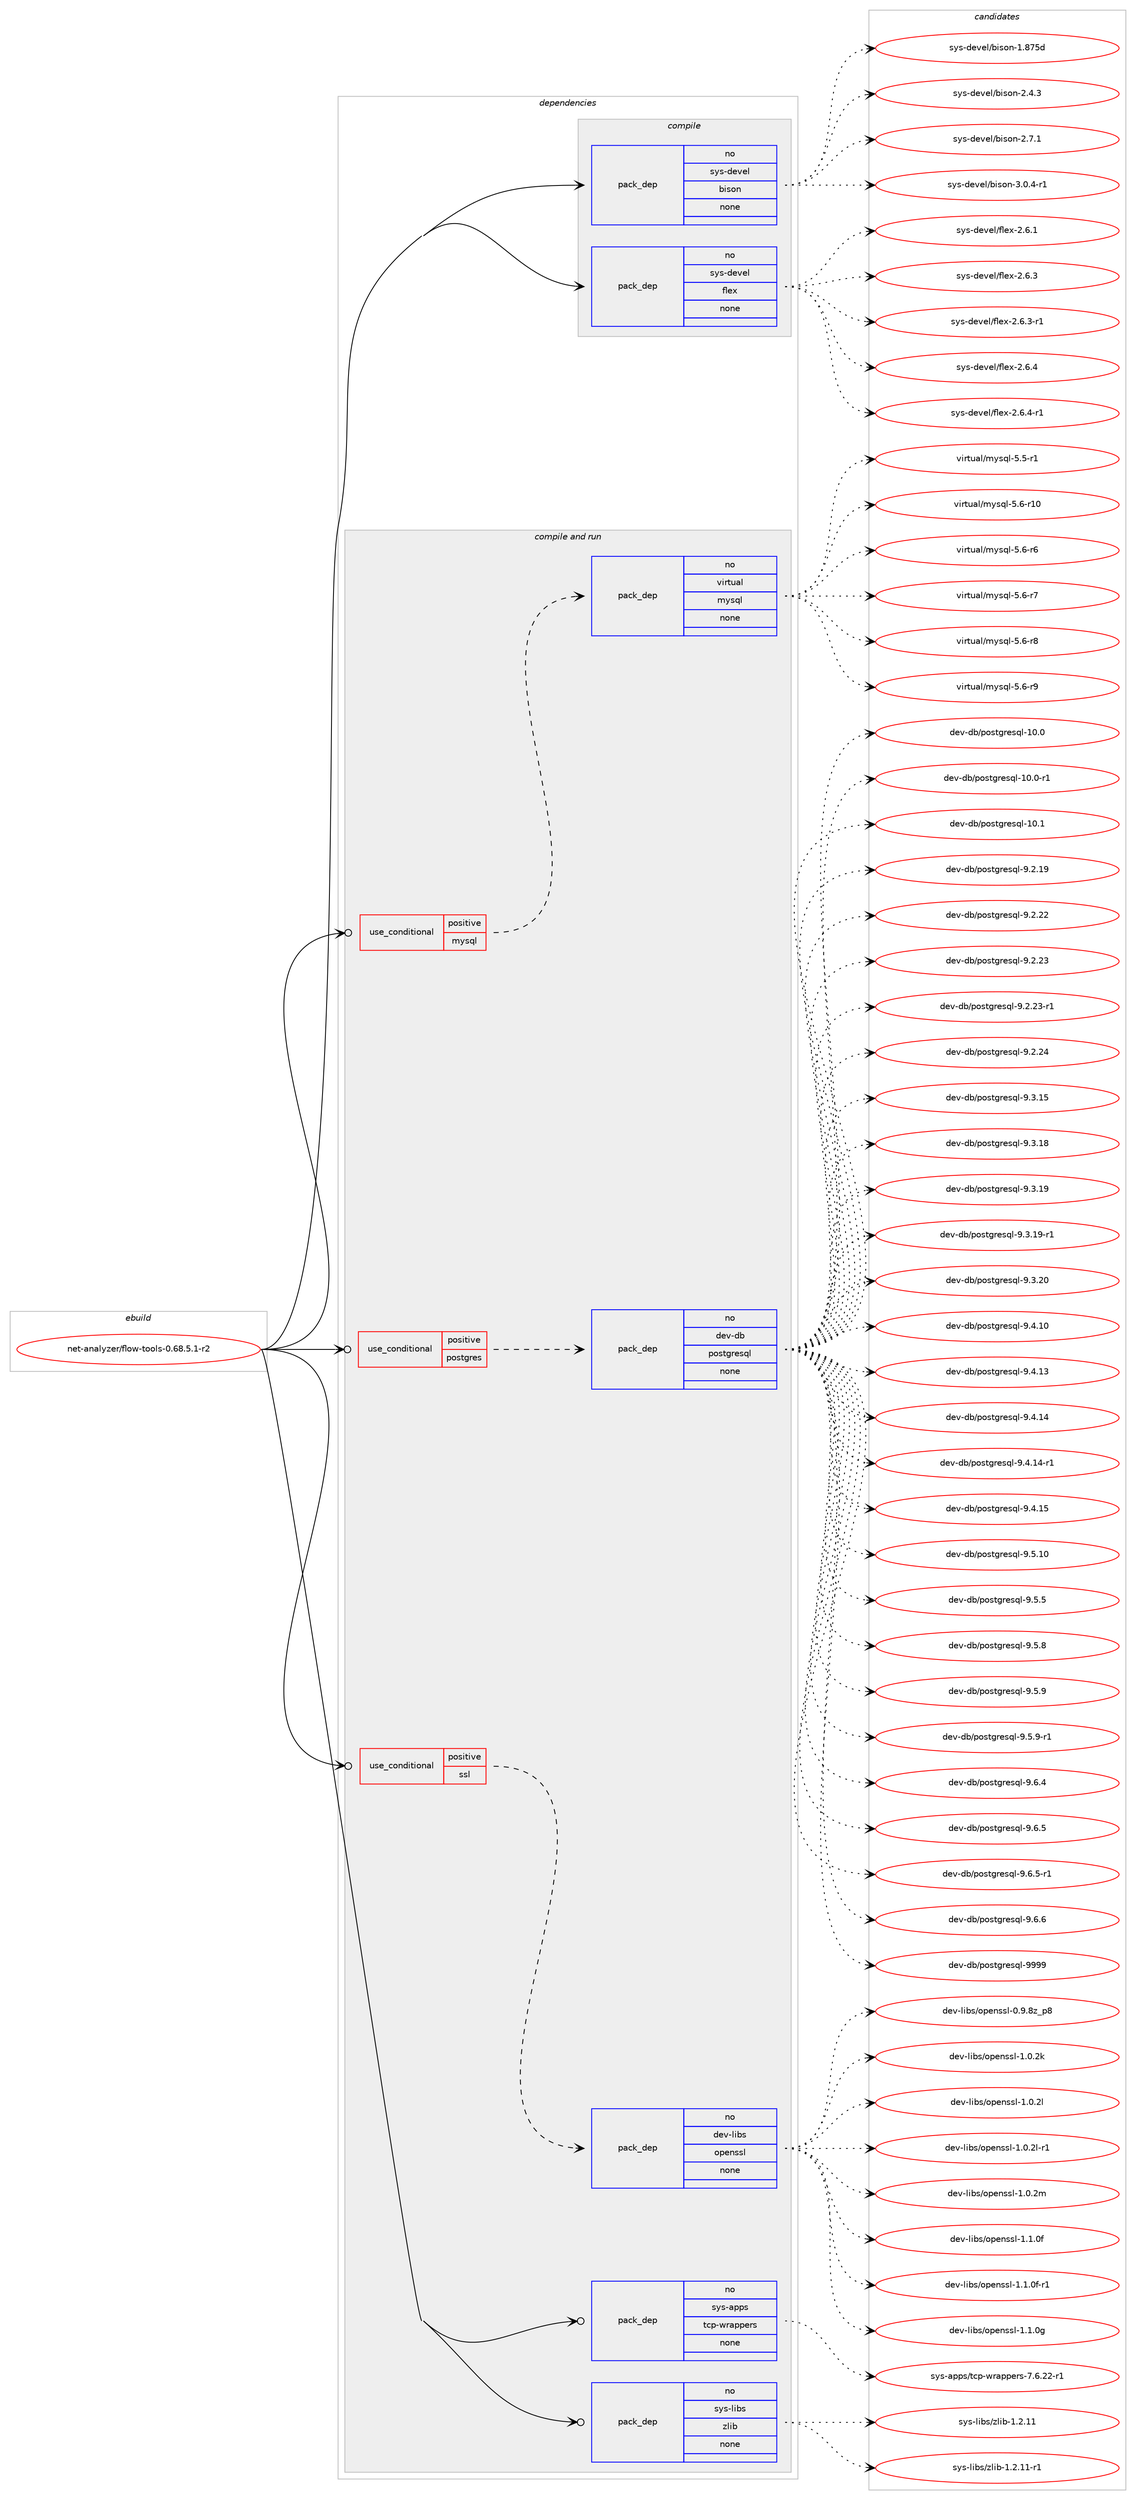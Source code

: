 digraph prolog {

# *************
# Graph options
# *************

newrank=true;
concentrate=true;
compound=true;
graph [rankdir=LR,fontname=Helvetica,fontsize=10,ranksep=1.5];#, ranksep=2.5, nodesep=0.2];
edge  [arrowhead=vee];
node  [fontname=Helvetica,fontsize=10];

# **********
# The ebuild
# **********

subgraph cluster_leftcol {
color=gray;
rank=same;
label=<<i>ebuild</i>>;
id [label="net-analyzer/flow-tools-0.68.5.1-r2", color=red, width=4, href="../net-analyzer/flow-tools-0.68.5.1-r2.svg"];
}

# ****************
# The dependencies
# ****************

subgraph cluster_midcol {
color=gray;
label=<<i>dependencies</i>>;
subgraph cluster_compile {
fillcolor="#eeeeee";
style=filled;
label=<<i>compile</i>>;
subgraph pack294289 {
dependency399317 [label=<<TABLE BORDER="0" CELLBORDER="1" CELLSPACING="0" CELLPADDING="4" WIDTH="220"><TR><TD ROWSPAN="6" CELLPADDING="30">pack_dep</TD></TR><TR><TD WIDTH="110">no</TD></TR><TR><TD>sys-devel</TD></TR><TR><TD>bison</TD></TR><TR><TD>none</TD></TR><TR><TD></TD></TR></TABLE>>, shape=none, color=blue];
}
id:e -> dependency399317:w [weight=20,style="solid",arrowhead="vee"];
subgraph pack294290 {
dependency399318 [label=<<TABLE BORDER="0" CELLBORDER="1" CELLSPACING="0" CELLPADDING="4" WIDTH="220"><TR><TD ROWSPAN="6" CELLPADDING="30">pack_dep</TD></TR><TR><TD WIDTH="110">no</TD></TR><TR><TD>sys-devel</TD></TR><TR><TD>flex</TD></TR><TR><TD>none</TD></TR><TR><TD></TD></TR></TABLE>>, shape=none, color=blue];
}
id:e -> dependency399318:w [weight=20,style="solid",arrowhead="vee"];
}
subgraph cluster_compileandrun {
fillcolor="#eeeeee";
style=filled;
label=<<i>compile and run</i>>;
subgraph cond98540 {
dependency399319 [label=<<TABLE BORDER="0" CELLBORDER="1" CELLSPACING="0" CELLPADDING="4"><TR><TD ROWSPAN="3" CELLPADDING="10">use_conditional</TD></TR><TR><TD>positive</TD></TR><TR><TD>mysql</TD></TR></TABLE>>, shape=none, color=red];
subgraph pack294291 {
dependency399320 [label=<<TABLE BORDER="0" CELLBORDER="1" CELLSPACING="0" CELLPADDING="4" WIDTH="220"><TR><TD ROWSPAN="6" CELLPADDING="30">pack_dep</TD></TR><TR><TD WIDTH="110">no</TD></TR><TR><TD>virtual</TD></TR><TR><TD>mysql</TD></TR><TR><TD>none</TD></TR><TR><TD></TD></TR></TABLE>>, shape=none, color=blue];
}
dependency399319:e -> dependency399320:w [weight=20,style="dashed",arrowhead="vee"];
}
id:e -> dependency399319:w [weight=20,style="solid",arrowhead="odotvee"];
subgraph cond98541 {
dependency399321 [label=<<TABLE BORDER="0" CELLBORDER="1" CELLSPACING="0" CELLPADDING="4"><TR><TD ROWSPAN="3" CELLPADDING="10">use_conditional</TD></TR><TR><TD>positive</TD></TR><TR><TD>postgres</TD></TR></TABLE>>, shape=none, color=red];
subgraph pack294292 {
dependency399322 [label=<<TABLE BORDER="0" CELLBORDER="1" CELLSPACING="0" CELLPADDING="4" WIDTH="220"><TR><TD ROWSPAN="6" CELLPADDING="30">pack_dep</TD></TR><TR><TD WIDTH="110">no</TD></TR><TR><TD>dev-db</TD></TR><TR><TD>postgresql</TD></TR><TR><TD>none</TD></TR><TR><TD></TD></TR></TABLE>>, shape=none, color=blue];
}
dependency399321:e -> dependency399322:w [weight=20,style="dashed",arrowhead="vee"];
}
id:e -> dependency399321:w [weight=20,style="solid",arrowhead="odotvee"];
subgraph cond98542 {
dependency399323 [label=<<TABLE BORDER="0" CELLBORDER="1" CELLSPACING="0" CELLPADDING="4"><TR><TD ROWSPAN="3" CELLPADDING="10">use_conditional</TD></TR><TR><TD>positive</TD></TR><TR><TD>ssl</TD></TR></TABLE>>, shape=none, color=red];
subgraph pack294293 {
dependency399324 [label=<<TABLE BORDER="0" CELLBORDER="1" CELLSPACING="0" CELLPADDING="4" WIDTH="220"><TR><TD ROWSPAN="6" CELLPADDING="30">pack_dep</TD></TR><TR><TD WIDTH="110">no</TD></TR><TR><TD>dev-libs</TD></TR><TR><TD>openssl</TD></TR><TR><TD>none</TD></TR><TR><TD></TD></TR></TABLE>>, shape=none, color=blue];
}
dependency399323:e -> dependency399324:w [weight=20,style="dashed",arrowhead="vee"];
}
id:e -> dependency399323:w [weight=20,style="solid",arrowhead="odotvee"];
subgraph pack294294 {
dependency399325 [label=<<TABLE BORDER="0" CELLBORDER="1" CELLSPACING="0" CELLPADDING="4" WIDTH="220"><TR><TD ROWSPAN="6" CELLPADDING="30">pack_dep</TD></TR><TR><TD WIDTH="110">no</TD></TR><TR><TD>sys-apps</TD></TR><TR><TD>tcp-wrappers</TD></TR><TR><TD>none</TD></TR><TR><TD></TD></TR></TABLE>>, shape=none, color=blue];
}
id:e -> dependency399325:w [weight=20,style="solid",arrowhead="odotvee"];
subgraph pack294295 {
dependency399326 [label=<<TABLE BORDER="0" CELLBORDER="1" CELLSPACING="0" CELLPADDING="4" WIDTH="220"><TR><TD ROWSPAN="6" CELLPADDING="30">pack_dep</TD></TR><TR><TD WIDTH="110">no</TD></TR><TR><TD>sys-libs</TD></TR><TR><TD>zlib</TD></TR><TR><TD>none</TD></TR><TR><TD></TD></TR></TABLE>>, shape=none, color=blue];
}
id:e -> dependency399326:w [weight=20,style="solid",arrowhead="odotvee"];
}
subgraph cluster_run {
fillcolor="#eeeeee";
style=filled;
label=<<i>run</i>>;
}
}

# **************
# The candidates
# **************

subgraph cluster_choices {
rank=same;
color=gray;
label=<<i>candidates</i>>;

subgraph choice294289 {
color=black;
nodesep=1;
choice115121115451001011181011084798105115111110454946565553100 [label="sys-devel/bison-1.875d", color=red, width=4,href="../sys-devel/bison-1.875d.svg"];
choice115121115451001011181011084798105115111110455046524651 [label="sys-devel/bison-2.4.3", color=red, width=4,href="../sys-devel/bison-2.4.3.svg"];
choice115121115451001011181011084798105115111110455046554649 [label="sys-devel/bison-2.7.1", color=red, width=4,href="../sys-devel/bison-2.7.1.svg"];
choice1151211154510010111810110847981051151111104551464846524511449 [label="sys-devel/bison-3.0.4-r1", color=red, width=4,href="../sys-devel/bison-3.0.4-r1.svg"];
dependency399317:e -> choice115121115451001011181011084798105115111110454946565553100:w [style=dotted,weight="100"];
dependency399317:e -> choice115121115451001011181011084798105115111110455046524651:w [style=dotted,weight="100"];
dependency399317:e -> choice115121115451001011181011084798105115111110455046554649:w [style=dotted,weight="100"];
dependency399317:e -> choice1151211154510010111810110847981051151111104551464846524511449:w [style=dotted,weight="100"];
}
subgraph choice294290 {
color=black;
nodesep=1;
choice1151211154510010111810110847102108101120455046544649 [label="sys-devel/flex-2.6.1", color=red, width=4,href="../sys-devel/flex-2.6.1.svg"];
choice1151211154510010111810110847102108101120455046544651 [label="sys-devel/flex-2.6.3", color=red, width=4,href="../sys-devel/flex-2.6.3.svg"];
choice11512111545100101118101108471021081011204550465446514511449 [label="sys-devel/flex-2.6.3-r1", color=red, width=4,href="../sys-devel/flex-2.6.3-r1.svg"];
choice1151211154510010111810110847102108101120455046544652 [label="sys-devel/flex-2.6.4", color=red, width=4,href="../sys-devel/flex-2.6.4.svg"];
choice11512111545100101118101108471021081011204550465446524511449 [label="sys-devel/flex-2.6.4-r1", color=red, width=4,href="../sys-devel/flex-2.6.4-r1.svg"];
dependency399318:e -> choice1151211154510010111810110847102108101120455046544649:w [style=dotted,weight="100"];
dependency399318:e -> choice1151211154510010111810110847102108101120455046544651:w [style=dotted,weight="100"];
dependency399318:e -> choice11512111545100101118101108471021081011204550465446514511449:w [style=dotted,weight="100"];
dependency399318:e -> choice1151211154510010111810110847102108101120455046544652:w [style=dotted,weight="100"];
dependency399318:e -> choice11512111545100101118101108471021081011204550465446524511449:w [style=dotted,weight="100"];
}
subgraph choice294291 {
color=black;
nodesep=1;
choice1181051141161179710847109121115113108455346534511449 [label="virtual/mysql-5.5-r1", color=red, width=4,href="../virtual/mysql-5.5-r1.svg"];
choice118105114116117971084710912111511310845534654451144948 [label="virtual/mysql-5.6-r10", color=red, width=4,href="../virtual/mysql-5.6-r10.svg"];
choice1181051141161179710847109121115113108455346544511454 [label="virtual/mysql-5.6-r6", color=red, width=4,href="../virtual/mysql-5.6-r6.svg"];
choice1181051141161179710847109121115113108455346544511455 [label="virtual/mysql-5.6-r7", color=red, width=4,href="../virtual/mysql-5.6-r7.svg"];
choice1181051141161179710847109121115113108455346544511456 [label="virtual/mysql-5.6-r8", color=red, width=4,href="../virtual/mysql-5.6-r8.svg"];
choice1181051141161179710847109121115113108455346544511457 [label="virtual/mysql-5.6-r9", color=red, width=4,href="../virtual/mysql-5.6-r9.svg"];
dependency399320:e -> choice1181051141161179710847109121115113108455346534511449:w [style=dotted,weight="100"];
dependency399320:e -> choice118105114116117971084710912111511310845534654451144948:w [style=dotted,weight="100"];
dependency399320:e -> choice1181051141161179710847109121115113108455346544511454:w [style=dotted,weight="100"];
dependency399320:e -> choice1181051141161179710847109121115113108455346544511455:w [style=dotted,weight="100"];
dependency399320:e -> choice1181051141161179710847109121115113108455346544511456:w [style=dotted,weight="100"];
dependency399320:e -> choice1181051141161179710847109121115113108455346544511457:w [style=dotted,weight="100"];
}
subgraph choice294292 {
color=black;
nodesep=1;
choice1001011184510098471121111151161031141011151131084549484648 [label="dev-db/postgresql-10.0", color=red, width=4,href="../dev-db/postgresql-10.0.svg"];
choice10010111845100984711211111511610311410111511310845494846484511449 [label="dev-db/postgresql-10.0-r1", color=red, width=4,href="../dev-db/postgresql-10.0-r1.svg"];
choice1001011184510098471121111151161031141011151131084549484649 [label="dev-db/postgresql-10.1", color=red, width=4,href="../dev-db/postgresql-10.1.svg"];
choice10010111845100984711211111511610311410111511310845574650464957 [label="dev-db/postgresql-9.2.19", color=red, width=4,href="../dev-db/postgresql-9.2.19.svg"];
choice10010111845100984711211111511610311410111511310845574650465050 [label="dev-db/postgresql-9.2.22", color=red, width=4,href="../dev-db/postgresql-9.2.22.svg"];
choice10010111845100984711211111511610311410111511310845574650465051 [label="dev-db/postgresql-9.2.23", color=red, width=4,href="../dev-db/postgresql-9.2.23.svg"];
choice100101118451009847112111115116103114101115113108455746504650514511449 [label="dev-db/postgresql-9.2.23-r1", color=red, width=4,href="../dev-db/postgresql-9.2.23-r1.svg"];
choice10010111845100984711211111511610311410111511310845574650465052 [label="dev-db/postgresql-9.2.24", color=red, width=4,href="../dev-db/postgresql-9.2.24.svg"];
choice10010111845100984711211111511610311410111511310845574651464953 [label="dev-db/postgresql-9.3.15", color=red, width=4,href="../dev-db/postgresql-9.3.15.svg"];
choice10010111845100984711211111511610311410111511310845574651464956 [label="dev-db/postgresql-9.3.18", color=red, width=4,href="../dev-db/postgresql-9.3.18.svg"];
choice10010111845100984711211111511610311410111511310845574651464957 [label="dev-db/postgresql-9.3.19", color=red, width=4,href="../dev-db/postgresql-9.3.19.svg"];
choice100101118451009847112111115116103114101115113108455746514649574511449 [label="dev-db/postgresql-9.3.19-r1", color=red, width=4,href="../dev-db/postgresql-9.3.19-r1.svg"];
choice10010111845100984711211111511610311410111511310845574651465048 [label="dev-db/postgresql-9.3.20", color=red, width=4,href="../dev-db/postgresql-9.3.20.svg"];
choice10010111845100984711211111511610311410111511310845574652464948 [label="dev-db/postgresql-9.4.10", color=red, width=4,href="../dev-db/postgresql-9.4.10.svg"];
choice10010111845100984711211111511610311410111511310845574652464951 [label="dev-db/postgresql-9.4.13", color=red, width=4,href="../dev-db/postgresql-9.4.13.svg"];
choice10010111845100984711211111511610311410111511310845574652464952 [label="dev-db/postgresql-9.4.14", color=red, width=4,href="../dev-db/postgresql-9.4.14.svg"];
choice100101118451009847112111115116103114101115113108455746524649524511449 [label="dev-db/postgresql-9.4.14-r1", color=red, width=4,href="../dev-db/postgresql-9.4.14-r1.svg"];
choice10010111845100984711211111511610311410111511310845574652464953 [label="dev-db/postgresql-9.4.15", color=red, width=4,href="../dev-db/postgresql-9.4.15.svg"];
choice10010111845100984711211111511610311410111511310845574653464948 [label="dev-db/postgresql-9.5.10", color=red, width=4,href="../dev-db/postgresql-9.5.10.svg"];
choice100101118451009847112111115116103114101115113108455746534653 [label="dev-db/postgresql-9.5.5", color=red, width=4,href="../dev-db/postgresql-9.5.5.svg"];
choice100101118451009847112111115116103114101115113108455746534656 [label="dev-db/postgresql-9.5.8", color=red, width=4,href="../dev-db/postgresql-9.5.8.svg"];
choice100101118451009847112111115116103114101115113108455746534657 [label="dev-db/postgresql-9.5.9", color=red, width=4,href="../dev-db/postgresql-9.5.9.svg"];
choice1001011184510098471121111151161031141011151131084557465346574511449 [label="dev-db/postgresql-9.5.9-r1", color=red, width=4,href="../dev-db/postgresql-9.5.9-r1.svg"];
choice100101118451009847112111115116103114101115113108455746544652 [label="dev-db/postgresql-9.6.4", color=red, width=4,href="../dev-db/postgresql-9.6.4.svg"];
choice100101118451009847112111115116103114101115113108455746544653 [label="dev-db/postgresql-9.6.5", color=red, width=4,href="../dev-db/postgresql-9.6.5.svg"];
choice1001011184510098471121111151161031141011151131084557465446534511449 [label="dev-db/postgresql-9.6.5-r1", color=red, width=4,href="../dev-db/postgresql-9.6.5-r1.svg"];
choice100101118451009847112111115116103114101115113108455746544654 [label="dev-db/postgresql-9.6.6", color=red, width=4,href="../dev-db/postgresql-9.6.6.svg"];
choice1001011184510098471121111151161031141011151131084557575757 [label="dev-db/postgresql-9999", color=red, width=4,href="../dev-db/postgresql-9999.svg"];
dependency399322:e -> choice1001011184510098471121111151161031141011151131084549484648:w [style=dotted,weight="100"];
dependency399322:e -> choice10010111845100984711211111511610311410111511310845494846484511449:w [style=dotted,weight="100"];
dependency399322:e -> choice1001011184510098471121111151161031141011151131084549484649:w [style=dotted,weight="100"];
dependency399322:e -> choice10010111845100984711211111511610311410111511310845574650464957:w [style=dotted,weight="100"];
dependency399322:e -> choice10010111845100984711211111511610311410111511310845574650465050:w [style=dotted,weight="100"];
dependency399322:e -> choice10010111845100984711211111511610311410111511310845574650465051:w [style=dotted,weight="100"];
dependency399322:e -> choice100101118451009847112111115116103114101115113108455746504650514511449:w [style=dotted,weight="100"];
dependency399322:e -> choice10010111845100984711211111511610311410111511310845574650465052:w [style=dotted,weight="100"];
dependency399322:e -> choice10010111845100984711211111511610311410111511310845574651464953:w [style=dotted,weight="100"];
dependency399322:e -> choice10010111845100984711211111511610311410111511310845574651464956:w [style=dotted,weight="100"];
dependency399322:e -> choice10010111845100984711211111511610311410111511310845574651464957:w [style=dotted,weight="100"];
dependency399322:e -> choice100101118451009847112111115116103114101115113108455746514649574511449:w [style=dotted,weight="100"];
dependency399322:e -> choice10010111845100984711211111511610311410111511310845574651465048:w [style=dotted,weight="100"];
dependency399322:e -> choice10010111845100984711211111511610311410111511310845574652464948:w [style=dotted,weight="100"];
dependency399322:e -> choice10010111845100984711211111511610311410111511310845574652464951:w [style=dotted,weight="100"];
dependency399322:e -> choice10010111845100984711211111511610311410111511310845574652464952:w [style=dotted,weight="100"];
dependency399322:e -> choice100101118451009847112111115116103114101115113108455746524649524511449:w [style=dotted,weight="100"];
dependency399322:e -> choice10010111845100984711211111511610311410111511310845574652464953:w [style=dotted,weight="100"];
dependency399322:e -> choice10010111845100984711211111511610311410111511310845574653464948:w [style=dotted,weight="100"];
dependency399322:e -> choice100101118451009847112111115116103114101115113108455746534653:w [style=dotted,weight="100"];
dependency399322:e -> choice100101118451009847112111115116103114101115113108455746534656:w [style=dotted,weight="100"];
dependency399322:e -> choice100101118451009847112111115116103114101115113108455746534657:w [style=dotted,weight="100"];
dependency399322:e -> choice1001011184510098471121111151161031141011151131084557465346574511449:w [style=dotted,weight="100"];
dependency399322:e -> choice100101118451009847112111115116103114101115113108455746544652:w [style=dotted,weight="100"];
dependency399322:e -> choice100101118451009847112111115116103114101115113108455746544653:w [style=dotted,weight="100"];
dependency399322:e -> choice1001011184510098471121111151161031141011151131084557465446534511449:w [style=dotted,weight="100"];
dependency399322:e -> choice100101118451009847112111115116103114101115113108455746544654:w [style=dotted,weight="100"];
dependency399322:e -> choice1001011184510098471121111151161031141011151131084557575757:w [style=dotted,weight="100"];
}
subgraph choice294293 {
color=black;
nodesep=1;
choice1001011184510810598115471111121011101151151084548465746561229511256 [label="dev-libs/openssl-0.9.8z_p8", color=red, width=4,href="../dev-libs/openssl-0.9.8z_p8.svg"];
choice100101118451081059811547111112101110115115108454946484650107 [label="dev-libs/openssl-1.0.2k", color=red, width=4,href="../dev-libs/openssl-1.0.2k.svg"];
choice100101118451081059811547111112101110115115108454946484650108 [label="dev-libs/openssl-1.0.2l", color=red, width=4,href="../dev-libs/openssl-1.0.2l.svg"];
choice1001011184510810598115471111121011101151151084549464846501084511449 [label="dev-libs/openssl-1.0.2l-r1", color=red, width=4,href="../dev-libs/openssl-1.0.2l-r1.svg"];
choice100101118451081059811547111112101110115115108454946484650109 [label="dev-libs/openssl-1.0.2m", color=red, width=4,href="../dev-libs/openssl-1.0.2m.svg"];
choice100101118451081059811547111112101110115115108454946494648102 [label="dev-libs/openssl-1.1.0f", color=red, width=4,href="../dev-libs/openssl-1.1.0f.svg"];
choice1001011184510810598115471111121011101151151084549464946481024511449 [label="dev-libs/openssl-1.1.0f-r1", color=red, width=4,href="../dev-libs/openssl-1.1.0f-r1.svg"];
choice100101118451081059811547111112101110115115108454946494648103 [label="dev-libs/openssl-1.1.0g", color=red, width=4,href="../dev-libs/openssl-1.1.0g.svg"];
dependency399324:e -> choice1001011184510810598115471111121011101151151084548465746561229511256:w [style=dotted,weight="100"];
dependency399324:e -> choice100101118451081059811547111112101110115115108454946484650107:w [style=dotted,weight="100"];
dependency399324:e -> choice100101118451081059811547111112101110115115108454946484650108:w [style=dotted,weight="100"];
dependency399324:e -> choice1001011184510810598115471111121011101151151084549464846501084511449:w [style=dotted,weight="100"];
dependency399324:e -> choice100101118451081059811547111112101110115115108454946484650109:w [style=dotted,weight="100"];
dependency399324:e -> choice100101118451081059811547111112101110115115108454946494648102:w [style=dotted,weight="100"];
dependency399324:e -> choice1001011184510810598115471111121011101151151084549464946481024511449:w [style=dotted,weight="100"];
dependency399324:e -> choice100101118451081059811547111112101110115115108454946494648103:w [style=dotted,weight="100"];
}
subgraph choice294294 {
color=black;
nodesep=1;
choice115121115459711211211547116991124511911497112112101114115455546544650504511449 [label="sys-apps/tcp-wrappers-7.6.22-r1", color=red, width=4,href="../sys-apps/tcp-wrappers-7.6.22-r1.svg"];
dependency399325:e -> choice115121115459711211211547116991124511911497112112101114115455546544650504511449:w [style=dotted,weight="100"];
}
subgraph choice294295 {
color=black;
nodesep=1;
choice1151211154510810598115471221081059845494650464949 [label="sys-libs/zlib-1.2.11", color=red, width=4,href="../sys-libs/zlib-1.2.11.svg"];
choice11512111545108105981154712210810598454946504649494511449 [label="sys-libs/zlib-1.2.11-r1", color=red, width=4,href="../sys-libs/zlib-1.2.11-r1.svg"];
dependency399326:e -> choice1151211154510810598115471221081059845494650464949:w [style=dotted,weight="100"];
dependency399326:e -> choice11512111545108105981154712210810598454946504649494511449:w [style=dotted,weight="100"];
}
}

}
